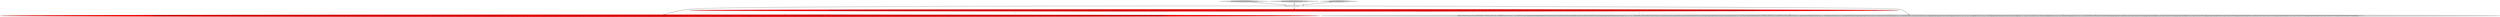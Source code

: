 digraph {
0 [style = filled, label = "testQuery(\"SELECT dim2, AVG(m2) FROM (SELECT * FROM foo AS t1 INNER JOIN foo AS t2 ON t1.m1 = t2.m1 LIMIT 10) AS t3 GROUP BY dim2\",ImmutableList.of(GroupByQuery.builder().setDataSource(newScanQueryBuilder().dataSource(join(new TableDataSource(CalciteTests.DATASOURCE1),new QueryDataSource(newScanQueryBuilder().dataSource(CalciteTests.DATASOURCE1).intervals(querySegmentSpec(Filtration.eternity())).columns(ImmutableList.of(\"m1\")).resultFormat(ScanQuery.ResultFormat.RESULT_FORMAT_COMPACTED_LIST).context(QUERY_CONTEXT_DEFAULT).build()),\"j0.\",equalsCondition(DruidExpression.fromColumn(\"m1\"),DruidExpression.fromColumn(\"j0.m1\")),JoinType.INNER)).intervals(querySegmentSpec(Filtration.eternity())).limit(10).columns(\"__time\",\"cnt\",\"dim1\",\"dim2\",\"dim3\",\"j0.m1\",\"m1\",\"m2\",\"unique_dim1\").context(QUERY_CONTEXT_DEFAULT).build()).setInterval(querySegmentSpec(Filtration.eternity())).setDimensions(new DefaultDimensionSpec(\"dim2\",\"d0\",ValueType.STRING)).setGranularity(Granularities.ALL).setAggregatorSpecs(aggregators(new DoubleSumAggregatorFactory(\"a0:sum\",\"m2\"),new CountAggregatorFactory(\"a0:count\"))).setPostAggregatorSpecs(ImmutableList.of(new ArithmeticPostAggregator(\"a0\",\"quotient\",ImmutableList.of(new FieldAccessPostAggregator(null,\"a0:sum\"),new FieldAccessPostAggregator(null,\"a0:count\"))))).setContext(QUERY_CONTEXT_DEFAULT).build()),NullHandling.sqlCompatible()? ImmutableList.of(new Object((((edu.fdu.CPPDG.tinypdg.pe.ExpressionInfo@8e9032,new Object((((edu.fdu.CPPDG.tinypdg.pe.ExpressionInfo@8e9037,new Object((((edu.fdu.CPPDG.tinypdg.pe.ExpressionInfo@8e903c,new Object((((edu.fdu.CPPDG.tinypdg.pe.ExpressionInfo@8e9041): ImmutableList.of(new Object((((edu.fdu.CPPDG.tinypdg.pe.ExpressionInfo@8e9049,new Object((((edu.fdu.CPPDG.tinypdg.pe.ExpressionInfo@8e904e,new Object((((edu.fdu.CPPDG.tinypdg.pe.ExpressionInfo@8e9053))@@@4@@@['1', '0', '0']", fillcolor = red, shape = ellipse image = "AAA1AAABBB1BBB"];
1 [style = filled, label = "cannotVectorize()@@@3@@@['1', '1', '1']", fillcolor = white, shape = ellipse image = "AAA0AAABBB1BBB"];
4 [style = filled, label = "testJoinOuterGroupByAndSubqueryHasLimit['0', '1', '0']", fillcolor = lightgray, shape = diamond image = "AAA0AAABBB2BBB"];
3 [style = filled, label = "testQuery(\"SELECT dim2, AVG(m2) FROM (SELECT * FROM foo AS t1 INNER JOIN foo AS t2 ON t1.m1 = t2.m1 LIMIT 10) AS t3 GROUP BY dim2\",ImmutableList.of(GroupByQuery.builder().setDataSource(newScanQueryBuilder().dataSource(join(new TableDataSource(CalciteTests.DATASOURCE1),new QueryDataSource(newScanQueryBuilder().dataSource(CalciteTests.DATASOURCE1).intervals(querySegmentSpec(Filtration.eternity())).columns(ImmutableList.of(\"m1\")).resultFormat(ScanQuery.ResultFormat.RESULT_FORMAT_COMPACTED_LIST).context(QUERY_CONTEXT_DEFAULT).build()),\"j0.\",equalsCondition(DruidExpression.fromColumn(\"m1\"),DruidExpression.fromColumn(\"j0.m1\")),JoinType.INNER)).intervals(querySegmentSpec(Filtration.eternity())).limit(10).columns(\"__time\",\"cnt\",\"dim1\",\"dim2\",\"dim3\",\"j0.m1\",\"m1\",\"m2\",\"unique_dim1\").context(QUERY_CONTEXT_DEFAULT).build()).setInterval(querySegmentSpec(Filtration.eternity())).setDimensions(new DefaultDimensionSpec(\"dim2\",\"d0\",ValueType.STRING)).setGranularity(Granularities.ALL).setAggregatorSpecs(useDefault? aggregators(new DoubleSumAggregatorFactory(\"a0:sum\",\"m2\"),new CountAggregatorFactory(\"a0:count\")): aggregators(new DoubleSumAggregatorFactory(\"a0:sum\",\"m2\"),new FilteredAggregatorFactory(new CountAggregatorFactory(\"a0:count\"),not(selector(\"m2\",null,null))))).setPostAggregatorSpecs(ImmutableList.of(new ArithmeticPostAggregator(\"a0\",\"quotient\",ImmutableList.of(new FieldAccessPostAggregator(null,\"a0:sum\"),new FieldAccessPostAggregator(null,\"a0:count\"))))).setContext(QUERY_CONTEXT_DEFAULT).build()),NullHandling.sqlCompatible()? ImmutableList.of(new Object((((edu.fdu.CPPDG.tinypdg.pe.ExpressionInfo@8e9114,new Object((((edu.fdu.CPPDG.tinypdg.pe.ExpressionInfo@8e9119,new Object((((edu.fdu.CPPDG.tinypdg.pe.ExpressionInfo@8e911e,new Object((((edu.fdu.CPPDG.tinypdg.pe.ExpressionInfo@8e9123): ImmutableList.of(new Object((((edu.fdu.CPPDG.tinypdg.pe.ExpressionInfo@8e912b,new Object((((edu.fdu.CPPDG.tinypdg.pe.ExpressionInfo@8e9130,new Object((((edu.fdu.CPPDG.tinypdg.pe.ExpressionInfo@8e9135))@@@4@@@['0', '1', '0']", fillcolor = red, shape = ellipse image = "AAA1AAABBB2BBB"];
2 [style = filled, label = "testJoinOuterGroupByAndSubqueryHasLimit['1', '0', '0']", fillcolor = lightgray, shape = diamond image = "AAA0AAABBB1BBB"];
6 [style = filled, label = "testQuery(\"SELECT t1.dim2, AVG(t1.m2) FROM (SELECT * FROM foo LIMIT 10) AS t1 INNER JOIN foo AS t2 ON t1.m1 = t2.m1 GROUP BY t1.dim2\",ImmutableList.of(GroupByQuery.builder().setDataSource(join(new QueryDataSource(newScanQueryBuilder().dataSource(CalciteTests.DATASOURCE1).intervals(querySegmentSpec(Filtration.eternity())).columns(\"dim2\",\"m1\",\"m2\").context(QUERY_CONTEXT_DEFAULT).limit(10).build()),new QueryDataSource(newScanQueryBuilder().dataSource(CalciteTests.DATASOURCE1).intervals(querySegmentSpec(Filtration.eternity())).columns(ImmutableList.of(\"m1\")).resultFormat(ScanQuery.ResultFormat.RESULT_FORMAT_COMPACTED_LIST).context(QUERY_CONTEXT_DEFAULT).build()),\"j0.\",equalsCondition(DruidExpression.fromColumn(\"m1\"),DruidExpression.fromColumn(\"j0.m1\")),JoinType.INNER)).setInterval(querySegmentSpec(Filtration.eternity())).setDimensions(new DefaultDimensionSpec(\"dim2\",\"d0\",ValueType.STRING)).setGranularity(Granularities.ALL).setAggregatorSpecs(aggregators(new DoubleSumAggregatorFactory(\"a0:sum\",\"m2\"),new CountAggregatorFactory(\"a0:count\"))).setPostAggregatorSpecs(ImmutableList.of(new ArithmeticPostAggregator(\"a0\",\"quotient\",ImmutableList.of(new FieldAccessPostAggregator(null,\"a0:sum\"),new FieldAccessPostAggregator(null,\"a0:count\"))))).setContext(QUERY_CONTEXT_DEFAULT).build()),NullHandling.sqlCompatible()? ImmutableList.of(new Object((((edu.fdu.CPPDG.tinypdg.pe.ExpressionInfo@8e91dc,new Object((((edu.fdu.CPPDG.tinypdg.pe.ExpressionInfo@8e91e1,new Object((((edu.fdu.CPPDG.tinypdg.pe.ExpressionInfo@8e91e6,new Object((((edu.fdu.CPPDG.tinypdg.pe.ExpressionInfo@8e91eb): ImmutableList.of(new Object((((edu.fdu.CPPDG.tinypdg.pe.ExpressionInfo@8e91f3,new Object((((edu.fdu.CPPDG.tinypdg.pe.ExpressionInfo@8e91f8,new Object((((edu.fdu.CPPDG.tinypdg.pe.ExpressionInfo@8e91fd))@@@4@@@['0', '0', '1']", fillcolor = lightgray, shape = ellipse image = "AAA0AAABBB3BBB"];
5 [style = filled, label = "testJoinWithLimitBeforeJoining['0', '0', '1']", fillcolor = lightgray, shape = diamond image = "AAA0AAABBB3BBB"];
1->3 [style = bold, label=""];
5->1 [style = bold, label=""];
4->1 [style = bold, label=""];
1->6 [style = bold, label=""];
0->3 [style = dashed, label="0"];
1->0 [style = bold, label=""];
2->1 [style = bold, label=""];
0->6 [style = dashed, label="0"];
}
